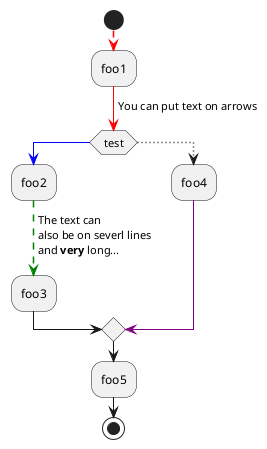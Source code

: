 @startuml
start
-[#FF0000,dashed]->
:foo1;
-[#red]-> You can put text on arrows;
if (test) then
    -[#blue]->
    :foo2;
    -[#green,dashed]-> The text can
    also be on severl lines
    and <b>very</b> long...;
    :foo3;
else
    -[dotted]->
    :foo4;
    -[#purple]->
endif
:foo5;
stop
@enduml